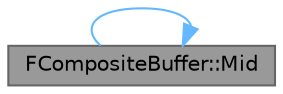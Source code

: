 digraph "FCompositeBuffer::Mid"
{
 // INTERACTIVE_SVG=YES
 // LATEX_PDF_SIZE
  bgcolor="transparent";
  edge [fontname=Helvetica,fontsize=10,labelfontname=Helvetica,labelfontsize=10];
  node [fontname=Helvetica,fontsize=10,shape=box,height=0.2,width=0.4];
  rankdir="RL";
  Node1 [id="Node000001",label="FCompositeBuffer::Mid",height=0.2,width=0.4,color="gray40", fillcolor="grey60", style="filled", fontcolor="black",tooltip="Returns the middle part of the buffer by taking the size starting at the offset."];
  Node1 -> Node1 [id="edge1_Node000001_Node000001",dir="back",color="steelblue1",style="solid",tooltip=" "];
}
